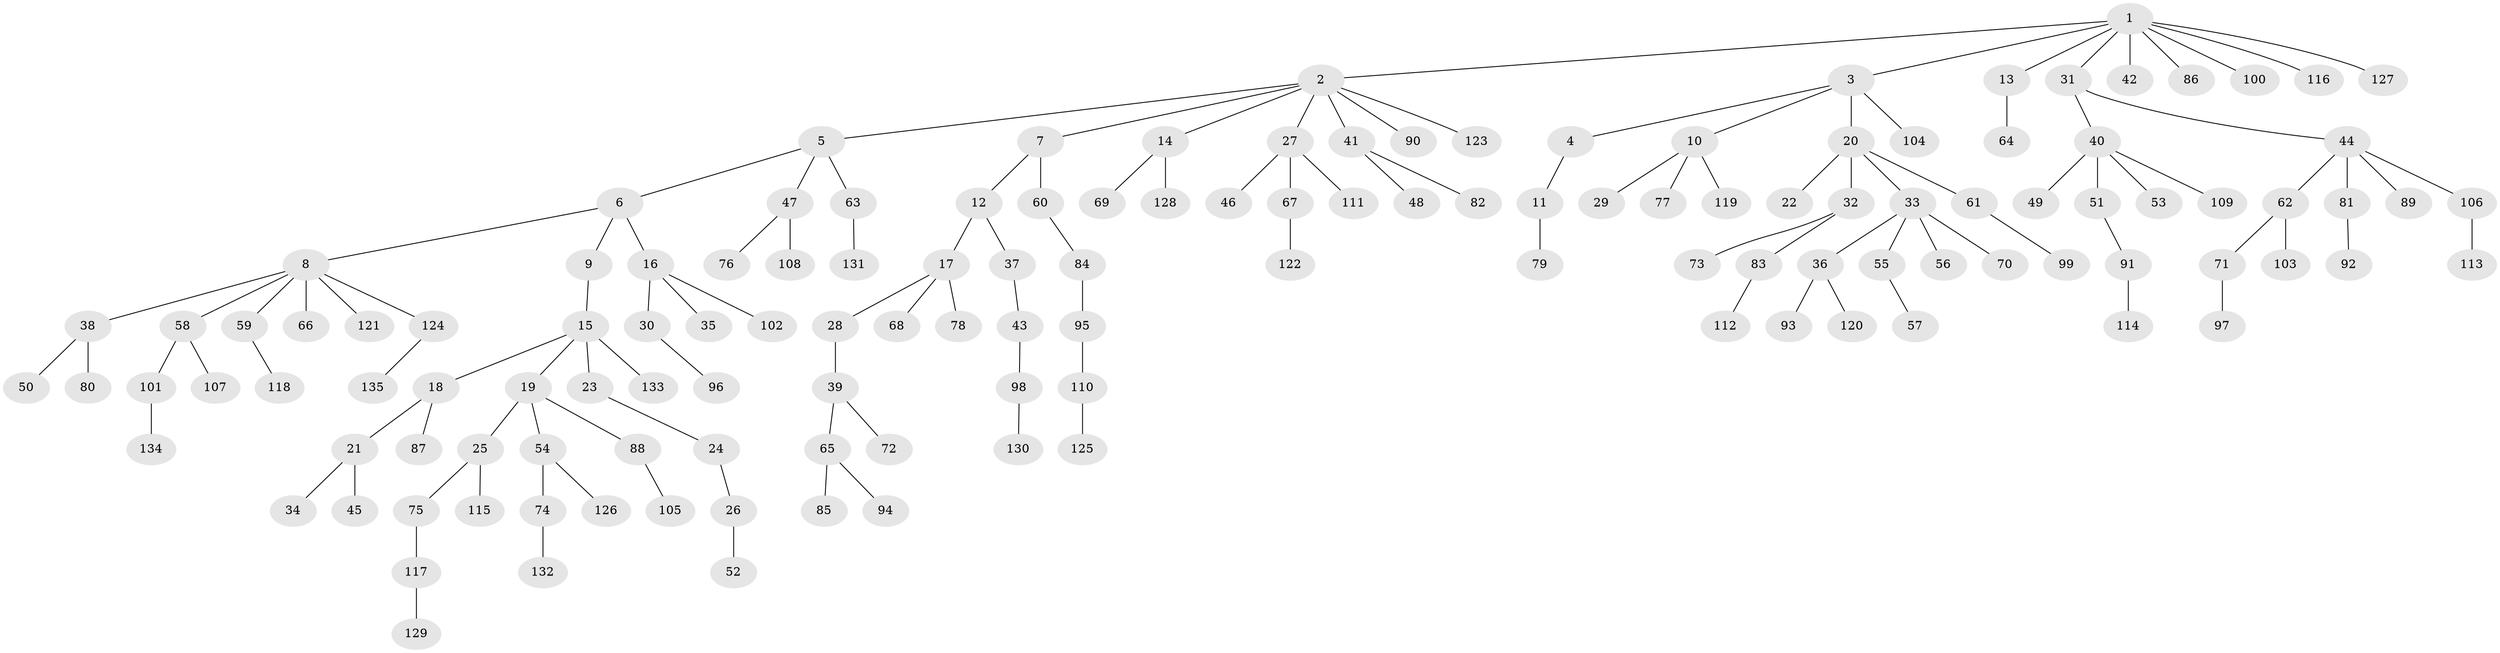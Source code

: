 // Generated by graph-tools (version 1.1) at 2025/53/03/09/25 04:53:02]
// undirected, 135 vertices, 134 edges
graph export_dot {
graph [start="1"]
  node [color=gray90,style=filled];
  1;
  2;
  3;
  4;
  5;
  6;
  7;
  8;
  9;
  10;
  11;
  12;
  13;
  14;
  15;
  16;
  17;
  18;
  19;
  20;
  21;
  22;
  23;
  24;
  25;
  26;
  27;
  28;
  29;
  30;
  31;
  32;
  33;
  34;
  35;
  36;
  37;
  38;
  39;
  40;
  41;
  42;
  43;
  44;
  45;
  46;
  47;
  48;
  49;
  50;
  51;
  52;
  53;
  54;
  55;
  56;
  57;
  58;
  59;
  60;
  61;
  62;
  63;
  64;
  65;
  66;
  67;
  68;
  69;
  70;
  71;
  72;
  73;
  74;
  75;
  76;
  77;
  78;
  79;
  80;
  81;
  82;
  83;
  84;
  85;
  86;
  87;
  88;
  89;
  90;
  91;
  92;
  93;
  94;
  95;
  96;
  97;
  98;
  99;
  100;
  101;
  102;
  103;
  104;
  105;
  106;
  107;
  108;
  109;
  110;
  111;
  112;
  113;
  114;
  115;
  116;
  117;
  118;
  119;
  120;
  121;
  122;
  123;
  124;
  125;
  126;
  127;
  128;
  129;
  130;
  131;
  132;
  133;
  134;
  135;
  1 -- 2;
  1 -- 3;
  1 -- 13;
  1 -- 31;
  1 -- 42;
  1 -- 86;
  1 -- 100;
  1 -- 116;
  1 -- 127;
  2 -- 5;
  2 -- 7;
  2 -- 14;
  2 -- 27;
  2 -- 41;
  2 -- 90;
  2 -- 123;
  3 -- 4;
  3 -- 10;
  3 -- 20;
  3 -- 104;
  4 -- 11;
  5 -- 6;
  5 -- 47;
  5 -- 63;
  6 -- 8;
  6 -- 9;
  6 -- 16;
  7 -- 12;
  7 -- 60;
  8 -- 38;
  8 -- 58;
  8 -- 59;
  8 -- 66;
  8 -- 121;
  8 -- 124;
  9 -- 15;
  10 -- 29;
  10 -- 77;
  10 -- 119;
  11 -- 79;
  12 -- 17;
  12 -- 37;
  13 -- 64;
  14 -- 69;
  14 -- 128;
  15 -- 18;
  15 -- 19;
  15 -- 23;
  15 -- 133;
  16 -- 30;
  16 -- 35;
  16 -- 102;
  17 -- 28;
  17 -- 68;
  17 -- 78;
  18 -- 21;
  18 -- 87;
  19 -- 25;
  19 -- 54;
  19 -- 88;
  20 -- 22;
  20 -- 32;
  20 -- 33;
  20 -- 61;
  21 -- 34;
  21 -- 45;
  23 -- 24;
  24 -- 26;
  25 -- 75;
  25 -- 115;
  26 -- 52;
  27 -- 46;
  27 -- 67;
  27 -- 111;
  28 -- 39;
  30 -- 96;
  31 -- 40;
  31 -- 44;
  32 -- 73;
  32 -- 83;
  33 -- 36;
  33 -- 55;
  33 -- 56;
  33 -- 70;
  36 -- 93;
  36 -- 120;
  37 -- 43;
  38 -- 50;
  38 -- 80;
  39 -- 65;
  39 -- 72;
  40 -- 49;
  40 -- 51;
  40 -- 53;
  40 -- 109;
  41 -- 48;
  41 -- 82;
  43 -- 98;
  44 -- 62;
  44 -- 81;
  44 -- 89;
  44 -- 106;
  47 -- 76;
  47 -- 108;
  51 -- 91;
  54 -- 74;
  54 -- 126;
  55 -- 57;
  58 -- 101;
  58 -- 107;
  59 -- 118;
  60 -- 84;
  61 -- 99;
  62 -- 71;
  62 -- 103;
  63 -- 131;
  65 -- 85;
  65 -- 94;
  67 -- 122;
  71 -- 97;
  74 -- 132;
  75 -- 117;
  81 -- 92;
  83 -- 112;
  84 -- 95;
  88 -- 105;
  91 -- 114;
  95 -- 110;
  98 -- 130;
  101 -- 134;
  106 -- 113;
  110 -- 125;
  117 -- 129;
  124 -- 135;
}
